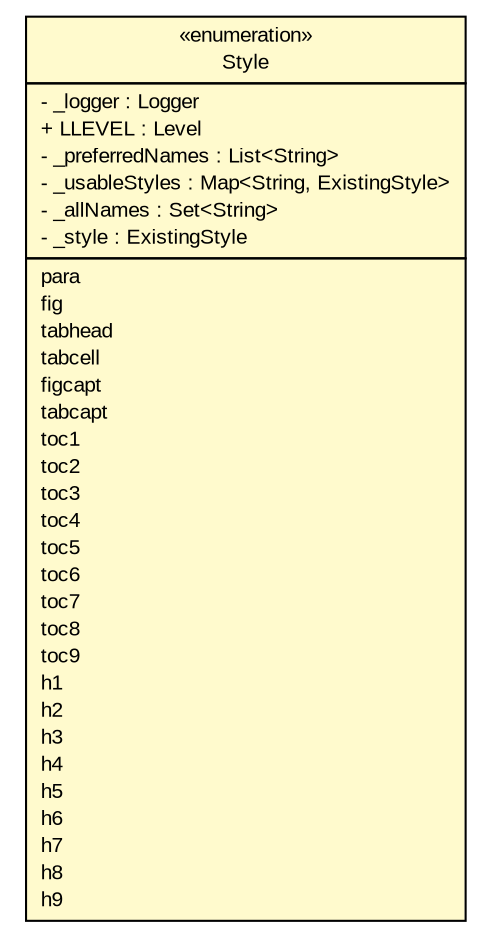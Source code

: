 #!/usr/local/bin/dot
#
# Class diagram 
# Generated by UMLGraph version R5_6_6-6-g3bdff0 (http://www.umlgraph.org/)
#

digraph G {
	edge [fontname="arial",fontsize=10,labelfontname="arial",labelfontsize=10];
	node [fontname="arial",fontsize=10,shape=plaintext];
	nodesep=0.25;
	ranksep=0.5;
	// org.tanjakostic.jcleancim.docgen.writer.Style
	c177084 [label=<<table title="org.tanjakostic.jcleancim.docgen.writer.Style" border="0" cellborder="1" cellspacing="0" cellpadding="2" port="p" bgcolor="lemonChiffon" href="./Style.html">
		<tr><td><table border="0" cellspacing="0" cellpadding="1">
<tr><td align="center" balign="center"> &#171;enumeration&#187; </td></tr>
<tr><td align="center" balign="center"> Style </td></tr>
		</table></td></tr>
		<tr><td><table border="0" cellspacing="0" cellpadding="1">
<tr><td align="left" balign="left"> - _logger : Logger </td></tr>
<tr><td align="left" balign="left"> + LLEVEL : Level </td></tr>
<tr><td align="left" balign="left"> - _preferredNames : List&lt;String&gt; </td></tr>
<tr><td align="left" balign="left"> - _usableStyles : Map&lt;String, ExistingStyle&gt; </td></tr>
<tr><td align="left" balign="left"> - _allNames : Set&lt;String&gt; </td></tr>
<tr><td align="left" balign="left"> - _style : ExistingStyle </td></tr>
		</table></td></tr>
		<tr><td><table border="0" cellspacing="0" cellpadding="1">
<tr><td align="left" balign="left"> para </td></tr>
<tr><td align="left" balign="left"> fig </td></tr>
<tr><td align="left" balign="left"> tabhead </td></tr>
<tr><td align="left" balign="left"> tabcell </td></tr>
<tr><td align="left" balign="left"> figcapt </td></tr>
<tr><td align="left" balign="left"> tabcapt </td></tr>
<tr><td align="left" balign="left"> toc1 </td></tr>
<tr><td align="left" balign="left"> toc2 </td></tr>
<tr><td align="left" balign="left"> toc3 </td></tr>
<tr><td align="left" balign="left"> toc4 </td></tr>
<tr><td align="left" balign="left"> toc5 </td></tr>
<tr><td align="left" balign="left"> toc6 </td></tr>
<tr><td align="left" balign="left"> toc7 </td></tr>
<tr><td align="left" balign="left"> toc8 </td></tr>
<tr><td align="left" balign="left"> toc9 </td></tr>
<tr><td align="left" balign="left"> h1 </td></tr>
<tr><td align="left" balign="left"> h2 </td></tr>
<tr><td align="left" balign="left"> h3 </td></tr>
<tr><td align="left" balign="left"> h4 </td></tr>
<tr><td align="left" balign="left"> h5 </td></tr>
<tr><td align="left" balign="left"> h6 </td></tr>
<tr><td align="left" balign="left"> h7 </td></tr>
<tr><td align="left" balign="left"> h8 </td></tr>
<tr><td align="left" balign="left"> h9 </td></tr>
		</table></td></tr>
		</table>>, URL="./Style.html", fontname="arial", fontcolor="black", fontsize=10.0];
}

